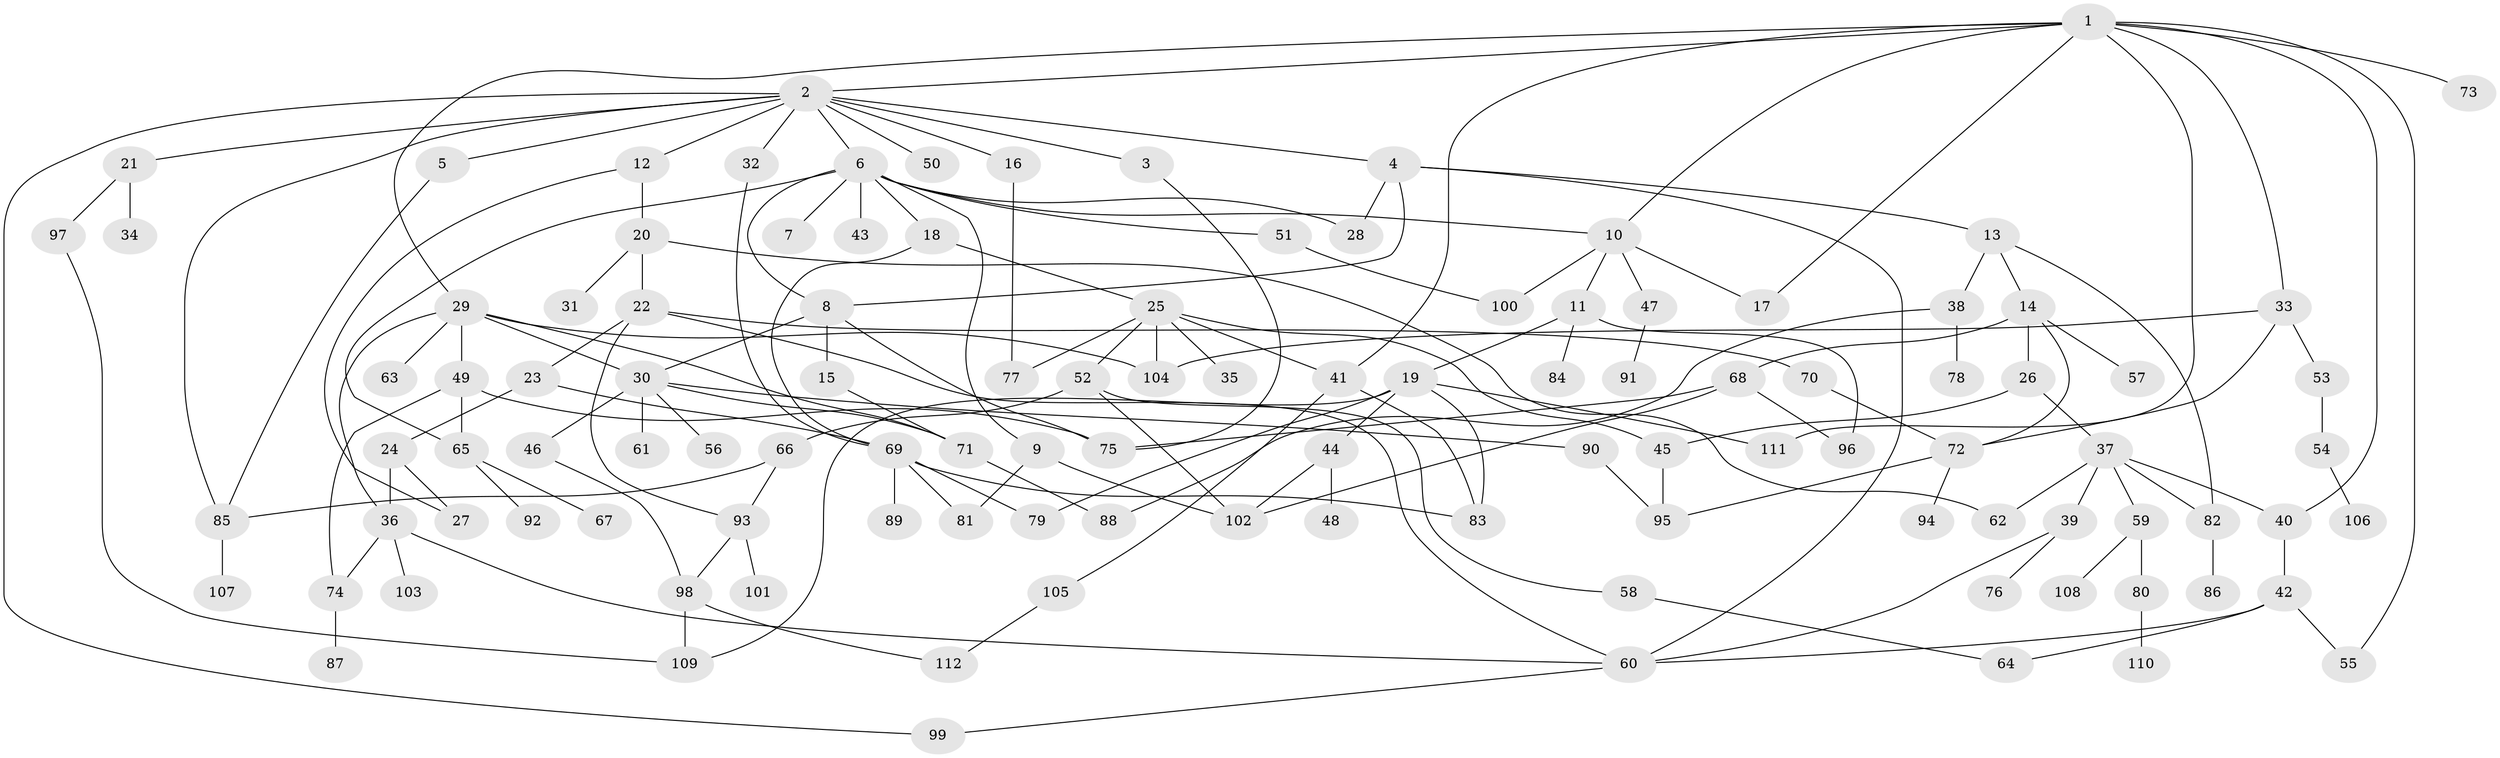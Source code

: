 // coarse degree distribution, {14: 0.012345679012345678, 11: 0.024691358024691357, 2: 0.24691358024691357, 9: 0.024691358024691357, 3: 0.14814814814814814, 1: 0.2839506172839506, 5: 0.07407407407407407, 4: 0.08641975308641975, 6: 0.06172839506172839, 7: 0.037037037037037035}
// Generated by graph-tools (version 1.1) at 2025/23/03/03/25 07:23:34]
// undirected, 112 vertices, 164 edges
graph export_dot {
graph [start="1"]
  node [color=gray90,style=filled];
  1;
  2;
  3;
  4;
  5;
  6;
  7;
  8;
  9;
  10;
  11;
  12;
  13;
  14;
  15;
  16;
  17;
  18;
  19;
  20;
  21;
  22;
  23;
  24;
  25;
  26;
  27;
  28;
  29;
  30;
  31;
  32;
  33;
  34;
  35;
  36;
  37;
  38;
  39;
  40;
  41;
  42;
  43;
  44;
  45;
  46;
  47;
  48;
  49;
  50;
  51;
  52;
  53;
  54;
  55;
  56;
  57;
  58;
  59;
  60;
  61;
  62;
  63;
  64;
  65;
  66;
  67;
  68;
  69;
  70;
  71;
  72;
  73;
  74;
  75;
  76;
  77;
  78;
  79;
  80;
  81;
  82;
  83;
  84;
  85;
  86;
  87;
  88;
  89;
  90;
  91;
  92;
  93;
  94;
  95;
  96;
  97;
  98;
  99;
  100;
  101;
  102;
  103;
  104;
  105;
  106;
  107;
  108;
  109;
  110;
  111;
  112;
  1 -- 2;
  1 -- 17;
  1 -- 29;
  1 -- 33;
  1 -- 40;
  1 -- 41;
  1 -- 73;
  1 -- 111;
  1 -- 10;
  1 -- 55;
  2 -- 3;
  2 -- 4;
  2 -- 5;
  2 -- 6;
  2 -- 12;
  2 -- 16;
  2 -- 21;
  2 -- 32;
  2 -- 50;
  2 -- 85;
  2 -- 99;
  3 -- 75;
  4 -- 13;
  4 -- 28;
  4 -- 8;
  4 -- 60;
  5 -- 85;
  6 -- 7;
  6 -- 8;
  6 -- 9;
  6 -- 10;
  6 -- 18;
  6 -- 43;
  6 -- 51;
  6 -- 65;
  6 -- 28;
  8 -- 15;
  8 -- 75;
  8 -- 30;
  9 -- 81;
  9 -- 102;
  10 -- 11;
  10 -- 47;
  10 -- 100;
  10 -- 17;
  11 -- 19;
  11 -- 84;
  11 -- 96;
  12 -- 20;
  12 -- 27;
  13 -- 14;
  13 -- 38;
  13 -- 82;
  14 -- 26;
  14 -- 57;
  14 -- 68;
  14 -- 72;
  15 -- 71;
  16 -- 77;
  18 -- 25;
  18 -- 69;
  19 -- 44;
  19 -- 109;
  19 -- 83;
  19 -- 111;
  19 -- 79;
  20 -- 22;
  20 -- 31;
  20 -- 62;
  21 -- 34;
  21 -- 97;
  22 -- 23;
  22 -- 70;
  22 -- 93;
  22 -- 60;
  23 -- 24;
  23 -- 69;
  24 -- 27;
  24 -- 36;
  25 -- 35;
  25 -- 52;
  25 -- 104;
  25 -- 45;
  25 -- 41;
  25 -- 77;
  26 -- 37;
  26 -- 45;
  29 -- 30;
  29 -- 36;
  29 -- 49;
  29 -- 63;
  29 -- 104;
  29 -- 71;
  30 -- 46;
  30 -- 56;
  30 -- 61;
  30 -- 71;
  30 -- 90;
  32 -- 69;
  33 -- 53;
  33 -- 104;
  33 -- 72;
  36 -- 103;
  36 -- 60;
  36 -- 74;
  37 -- 39;
  37 -- 59;
  37 -- 82;
  37 -- 40;
  37 -- 62;
  38 -- 78;
  38 -- 88;
  39 -- 76;
  39 -- 60;
  40 -- 42;
  41 -- 83;
  41 -- 105;
  42 -- 55;
  42 -- 60;
  42 -- 64;
  44 -- 48;
  44 -- 102;
  45 -- 95;
  46 -- 98;
  47 -- 91;
  49 -- 65;
  49 -- 74;
  49 -- 75;
  51 -- 100;
  52 -- 58;
  52 -- 66;
  52 -- 102;
  53 -- 54;
  54 -- 106;
  58 -- 64;
  59 -- 80;
  59 -- 108;
  60 -- 99;
  65 -- 67;
  65 -- 92;
  66 -- 85;
  66 -- 93;
  68 -- 96;
  68 -- 102;
  68 -- 75;
  69 -- 79;
  69 -- 81;
  69 -- 89;
  69 -- 83;
  70 -- 72;
  71 -- 88;
  72 -- 94;
  72 -- 95;
  74 -- 87;
  80 -- 110;
  82 -- 86;
  85 -- 107;
  90 -- 95;
  93 -- 98;
  93 -- 101;
  97 -- 109;
  98 -- 112;
  98 -- 109;
  105 -- 112;
}
